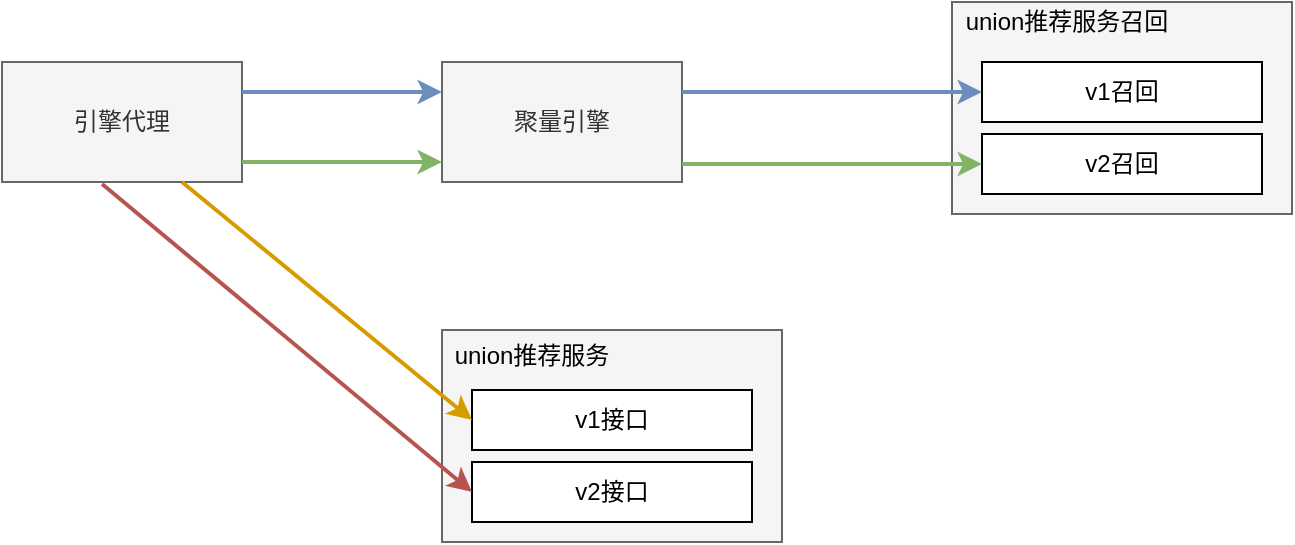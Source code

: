 <mxfile version="20.2.0" type="github">
  <diagram id="aF2LxFLv1zZ0hYEUMurh" name="第 1 页">
    <mxGraphModel dx="1180" dy="743" grid="1" gridSize="10" guides="1" tooltips="1" connect="1" arrows="1" fold="1" page="1" pageScale="1" pageWidth="1169" pageHeight="827" math="0" shadow="0">
      <root>
        <mxCell id="0" />
        <mxCell id="1" parent="0" />
        <mxCell id="ht_pENB5P4BwMSQjl5el-1" value="引擎代理" style="rounded=0;whiteSpace=wrap;html=1;fillColor=#f5f5f5;fontColor=#333333;strokeColor=#666666;" vertex="1" parent="1">
          <mxGeometry x="110" y="220" width="120" height="60" as="geometry" />
        </mxCell>
        <mxCell id="ht_pENB5P4BwMSQjl5el-2" value="聚量引擎" style="rounded=0;whiteSpace=wrap;html=1;fillColor=#f5f5f5;fontColor=#333333;strokeColor=#666666;" vertex="1" parent="1">
          <mxGeometry x="330" y="220" width="120" height="60" as="geometry" />
        </mxCell>
        <mxCell id="ht_pENB5P4BwMSQjl5el-4" value="" style="rounded=0;whiteSpace=wrap;html=1;fillColor=#f5f5f5;fontColor=#333333;strokeColor=#666666;" vertex="1" parent="1">
          <mxGeometry x="330" y="354" width="170" height="106" as="geometry" />
        </mxCell>
        <mxCell id="ht_pENB5P4BwMSQjl5el-6" value="union推荐服务" style="text;html=1;strokeColor=none;fillColor=none;align=center;verticalAlign=middle;whiteSpace=wrap;rounded=0;" vertex="1" parent="1">
          <mxGeometry x="330" y="354" width="90" height="26" as="geometry" />
        </mxCell>
        <mxCell id="ht_pENB5P4BwMSQjl5el-7" value="v1接口" style="rounded=0;whiteSpace=wrap;html=1;" vertex="1" parent="1">
          <mxGeometry x="345" y="384" width="140" height="30" as="geometry" />
        </mxCell>
        <mxCell id="ht_pENB5P4BwMSQjl5el-8" value="v2接口" style="rounded=0;whiteSpace=wrap;html=1;" vertex="1" parent="1">
          <mxGeometry x="345" y="420" width="140" height="30" as="geometry" />
        </mxCell>
        <mxCell id="ht_pENB5P4BwMSQjl5el-9" value="" style="rounded=0;whiteSpace=wrap;html=1;fillColor=#f5f5f5;fontColor=#333333;strokeColor=#666666;" vertex="1" parent="1">
          <mxGeometry x="585" y="190" width="170" height="106" as="geometry" />
        </mxCell>
        <mxCell id="ht_pENB5P4BwMSQjl5el-10" value="union推荐服务召回" style="text;html=1;strokeColor=none;fillColor=none;align=center;verticalAlign=middle;whiteSpace=wrap;rounded=0;" vertex="1" parent="1">
          <mxGeometry x="585" y="190" width="115" height="20" as="geometry" />
        </mxCell>
        <mxCell id="ht_pENB5P4BwMSQjl5el-11" value="v1召回" style="rounded=0;whiteSpace=wrap;html=1;" vertex="1" parent="1">
          <mxGeometry x="600" y="220" width="140" height="30" as="geometry" />
        </mxCell>
        <mxCell id="ht_pENB5P4BwMSQjl5el-12" value="v2召回" style="rounded=0;whiteSpace=wrap;html=1;" vertex="1" parent="1">
          <mxGeometry x="600" y="256" width="140" height="30" as="geometry" />
        </mxCell>
        <mxCell id="ht_pENB5P4BwMSQjl5el-14" style="edgeStyle=orthogonalEdgeStyle;rounded=0;orthogonalLoop=1;jettySize=auto;html=1;exitX=1;exitY=0.25;exitDx=0;exitDy=0;entryX=0;entryY=0.5;entryDx=0;entryDy=0;strokeColor=#6c8ebf;fillColor=#dae8fc;strokeWidth=2;" edge="1" parent="1" source="ht_pENB5P4BwMSQjl5el-2" target="ht_pENB5P4BwMSQjl5el-11">
          <mxGeometry relative="1" as="geometry">
            <mxPoint x="550" y="200" as="targetPoint" />
          </mxGeometry>
        </mxCell>
        <mxCell id="ht_pENB5P4BwMSQjl5el-16" value="" style="endArrow=classic;html=1;rounded=0;entryX=0;entryY=0.5;entryDx=0;entryDy=0;fillColor=#d5e8d4;strokeColor=#82b366;strokeWidth=2;" edge="1" parent="1" target="ht_pENB5P4BwMSQjl5el-12">
          <mxGeometry width="50" height="50" relative="1" as="geometry">
            <mxPoint x="450" y="271" as="sourcePoint" />
            <mxPoint x="530" y="260" as="targetPoint" />
          </mxGeometry>
        </mxCell>
        <mxCell id="ht_pENB5P4BwMSQjl5el-18" value="" style="endArrow=classic;html=1;rounded=0;exitX=0.75;exitY=1;exitDx=0;exitDy=0;entryX=0;entryY=0.5;entryDx=0;entryDy=0;fillColor=#ffe6cc;strokeColor=#d79b00;strokeWidth=2;" edge="1" parent="1" source="ht_pENB5P4BwMSQjl5el-1" target="ht_pENB5P4BwMSQjl5el-7">
          <mxGeometry width="50" height="50" relative="1" as="geometry">
            <mxPoint x="160" y="430" as="sourcePoint" />
            <mxPoint x="210" y="380" as="targetPoint" />
          </mxGeometry>
        </mxCell>
        <mxCell id="ht_pENB5P4BwMSQjl5el-19" value="" style="endArrow=classic;html=1;rounded=0;exitX=0.417;exitY=1.017;exitDx=0;exitDy=0;exitPerimeter=0;entryX=0;entryY=0.5;entryDx=0;entryDy=0;fillColor=#f8cecc;strokeColor=#b85450;strokeWidth=2;" edge="1" parent="1" source="ht_pENB5P4BwMSQjl5el-1" target="ht_pENB5P4BwMSQjl5el-8">
          <mxGeometry width="50" height="50" relative="1" as="geometry">
            <mxPoint x="210" y="430" as="sourcePoint" />
            <mxPoint x="260" y="380" as="targetPoint" />
          </mxGeometry>
        </mxCell>
        <mxCell id="ht_pENB5P4BwMSQjl5el-20" value="" style="endArrow=classic;html=1;rounded=0;exitX=1;exitY=0.25;exitDx=0;exitDy=0;entryX=0;entryY=0.25;entryDx=0;entryDy=0;strokeColor=#6c8ebf;fillColor=#dae8fc;strokeWidth=2;" edge="1" parent="1" source="ht_pENB5P4BwMSQjl5el-1" target="ht_pENB5P4BwMSQjl5el-2">
          <mxGeometry width="50" height="50" relative="1" as="geometry">
            <mxPoint x="240" y="210" as="sourcePoint" />
            <mxPoint x="290" y="160" as="targetPoint" />
          </mxGeometry>
        </mxCell>
        <mxCell id="ht_pENB5P4BwMSQjl5el-21" value="" style="endArrow=classic;html=1;rounded=0;fillColor=#d5e8d4;strokeColor=#82b366;strokeWidth=2;" edge="1" parent="1">
          <mxGeometry width="50" height="50" relative="1" as="geometry">
            <mxPoint x="230" y="270" as="sourcePoint" />
            <mxPoint x="330" y="270" as="targetPoint" />
          </mxGeometry>
        </mxCell>
      </root>
    </mxGraphModel>
  </diagram>
</mxfile>
